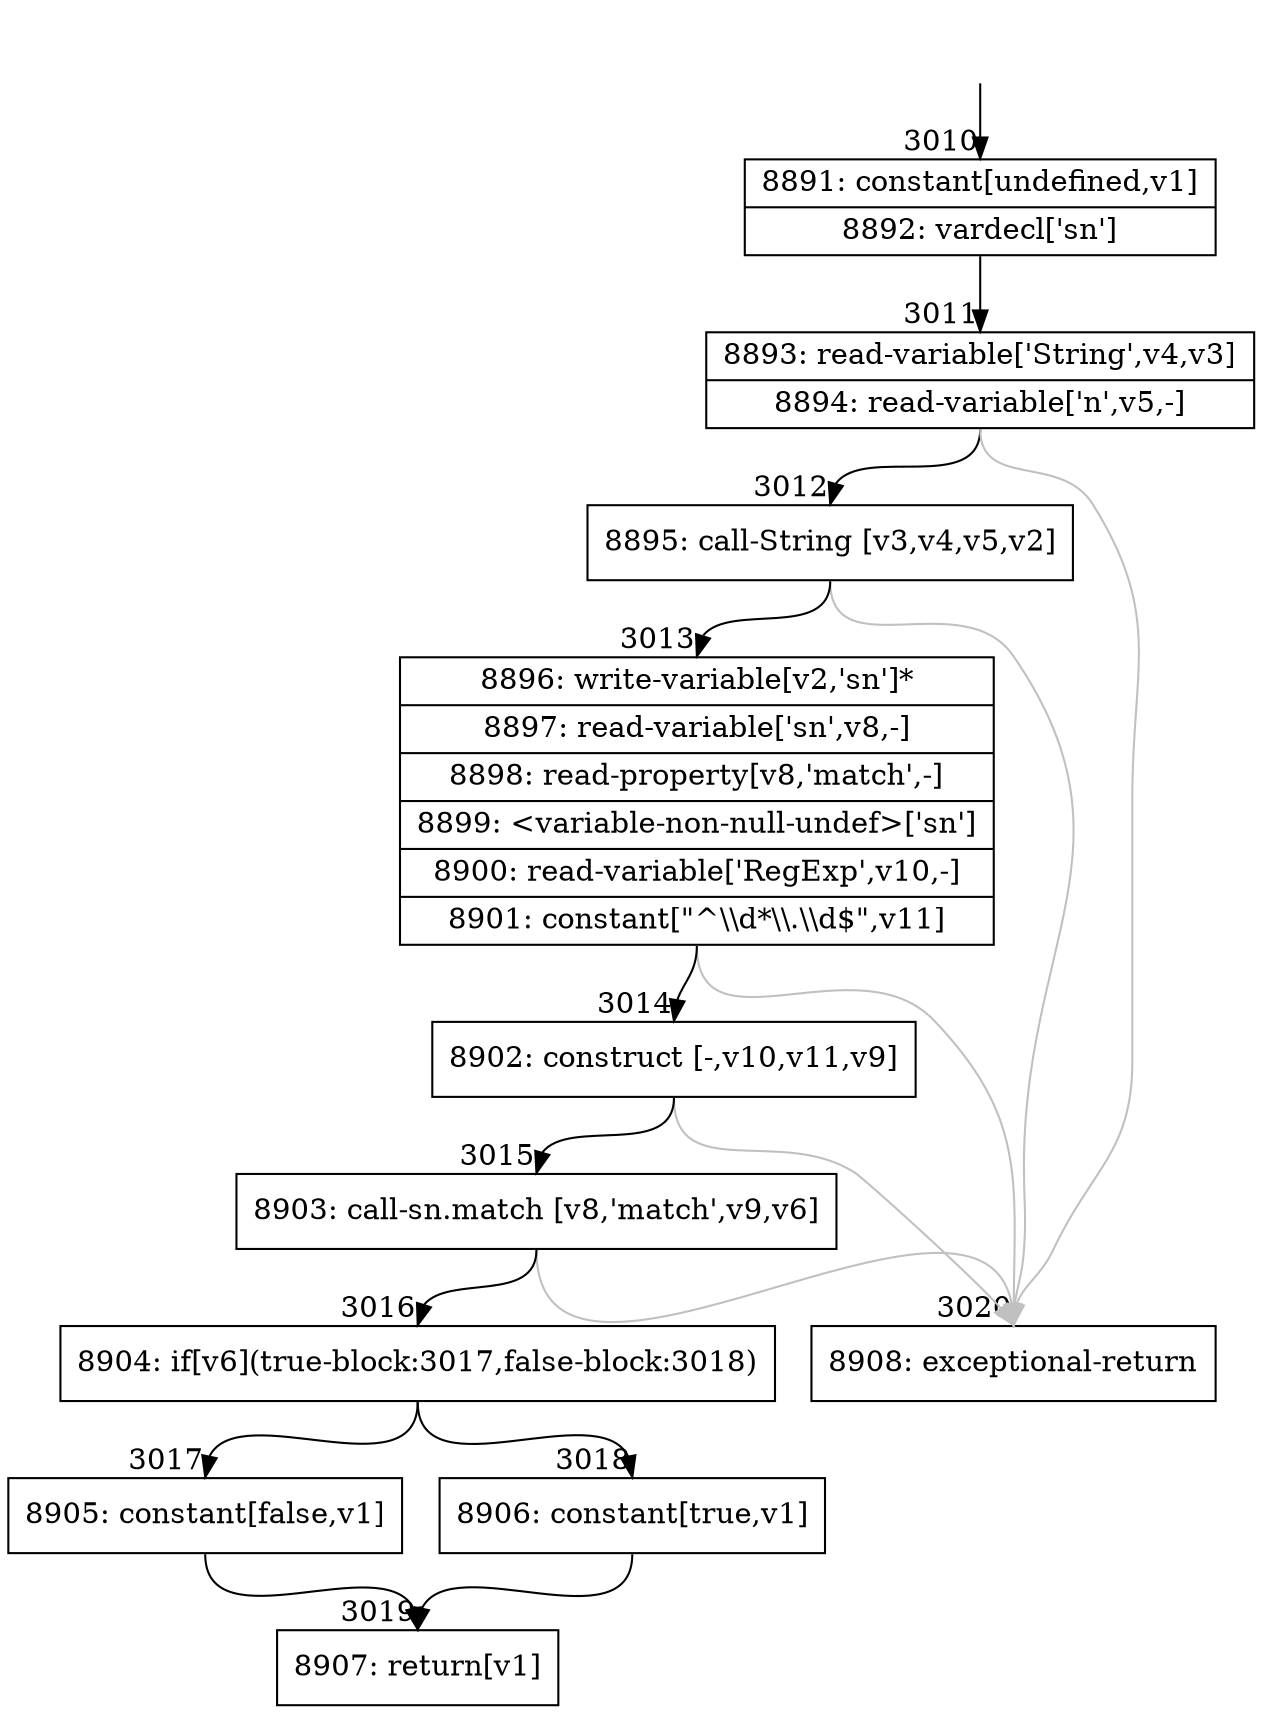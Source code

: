 digraph {
rankdir="TD"
BB_entry328[shape=none,label=""];
BB_entry328 -> BB3010 [tailport=s, headport=n, headlabel="    3010"]
BB3010 [shape=record label="{8891: constant[undefined,v1]|8892: vardecl['sn']}" ] 
BB3010 -> BB3011 [tailport=s, headport=n, headlabel="      3011"]
BB3011 [shape=record label="{8893: read-variable['String',v4,v3]|8894: read-variable['n',v5,-]}" ] 
BB3011 -> BB3012 [tailport=s, headport=n, headlabel="      3012"]
BB3011 -> BB3020 [tailport=s, headport=n, color=gray, headlabel="      3020"]
BB3012 [shape=record label="{8895: call-String [v3,v4,v5,v2]}" ] 
BB3012 -> BB3013 [tailport=s, headport=n, headlabel="      3013"]
BB3012 -> BB3020 [tailport=s, headport=n, color=gray]
BB3013 [shape=record label="{8896: write-variable[v2,'sn']*|8897: read-variable['sn',v8,-]|8898: read-property[v8,'match',-]|8899: \<variable-non-null-undef\>['sn']|8900: read-variable['RegExp',v10,-]|8901: constant[\"^\\\\d*\\\\.\\\\d$\",v11]}" ] 
BB3013 -> BB3014 [tailport=s, headport=n, headlabel="      3014"]
BB3013 -> BB3020 [tailport=s, headport=n, color=gray]
BB3014 [shape=record label="{8902: construct [-,v10,v11,v9]}" ] 
BB3014 -> BB3015 [tailport=s, headport=n, headlabel="      3015"]
BB3014 -> BB3020 [tailport=s, headport=n, color=gray]
BB3015 [shape=record label="{8903: call-sn.match [v8,'match',v9,v6]}" ] 
BB3015 -> BB3016 [tailport=s, headport=n, headlabel="      3016"]
BB3015 -> BB3020 [tailport=s, headport=n, color=gray]
BB3016 [shape=record label="{8904: if[v6](true-block:3017,false-block:3018)}" ] 
BB3016 -> BB3017 [tailport=s, headport=n, headlabel="      3017"]
BB3016 -> BB3018 [tailport=s, headport=n, headlabel="      3018"]
BB3017 [shape=record label="{8905: constant[false,v1]}" ] 
BB3017 -> BB3019 [tailport=s, headport=n, headlabel="      3019"]
BB3018 [shape=record label="{8906: constant[true,v1]}" ] 
BB3018 -> BB3019 [tailport=s, headport=n]
BB3019 [shape=record label="{8907: return[v1]}" ] 
BB3020 [shape=record label="{8908: exceptional-return}" ] 
//#$~ 3482
}
